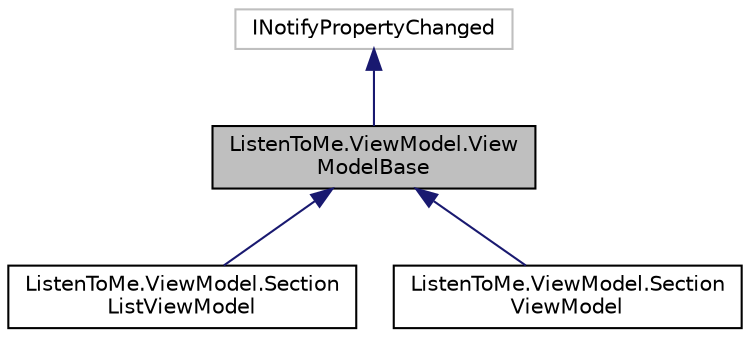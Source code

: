 digraph "ListenToMe.ViewModel.ViewModelBase"
{
  edge [fontname="Helvetica",fontsize="10",labelfontname="Helvetica",labelfontsize="10"];
  node [fontname="Helvetica",fontsize="10",shape=record];
  Node0 [label="ListenToMe.ViewModel.View\lModelBase",height=0.2,width=0.4,color="black", fillcolor="grey75", style="filled", fontcolor="black"];
  Node1 -> Node0 [dir="back",color="midnightblue",fontsize="10",style="solid",fontname="Helvetica"];
  Node1 [label="INotifyPropertyChanged",height=0.2,width=0.4,color="grey75", fillcolor="white", style="filled"];
  Node0 -> Node2 [dir="back",color="midnightblue",fontsize="10",style="solid",fontname="Helvetica"];
  Node2 [label="ListenToMe.ViewModel.Section\lListViewModel",height=0.2,width=0.4,color="black", fillcolor="white", style="filled",URL="$class_listen_to_me_1_1_view_model_1_1_section_list_view_model.html",tooltip="View Model controlling the behavior of a List view of Sections "];
  Node0 -> Node3 [dir="back",color="midnightblue",fontsize="10",style="solid",fontname="Helvetica"];
  Node3 [label="ListenToMe.ViewModel.Section\lViewModel",height=0.2,width=0.4,color="black", fillcolor="white", style="filled",URL="$class_listen_to_me_1_1_view_model_1_1_section_view_model.html",tooltip="View Model associated with SectionDetails.xaml. Provides access to an individual Section, and Commands for saving new, updating existing, and deleting Sections. Is able to both create brand new Sections, and edit existing Sections, hiding buttons that should not be accessible in some cases. "];
}
